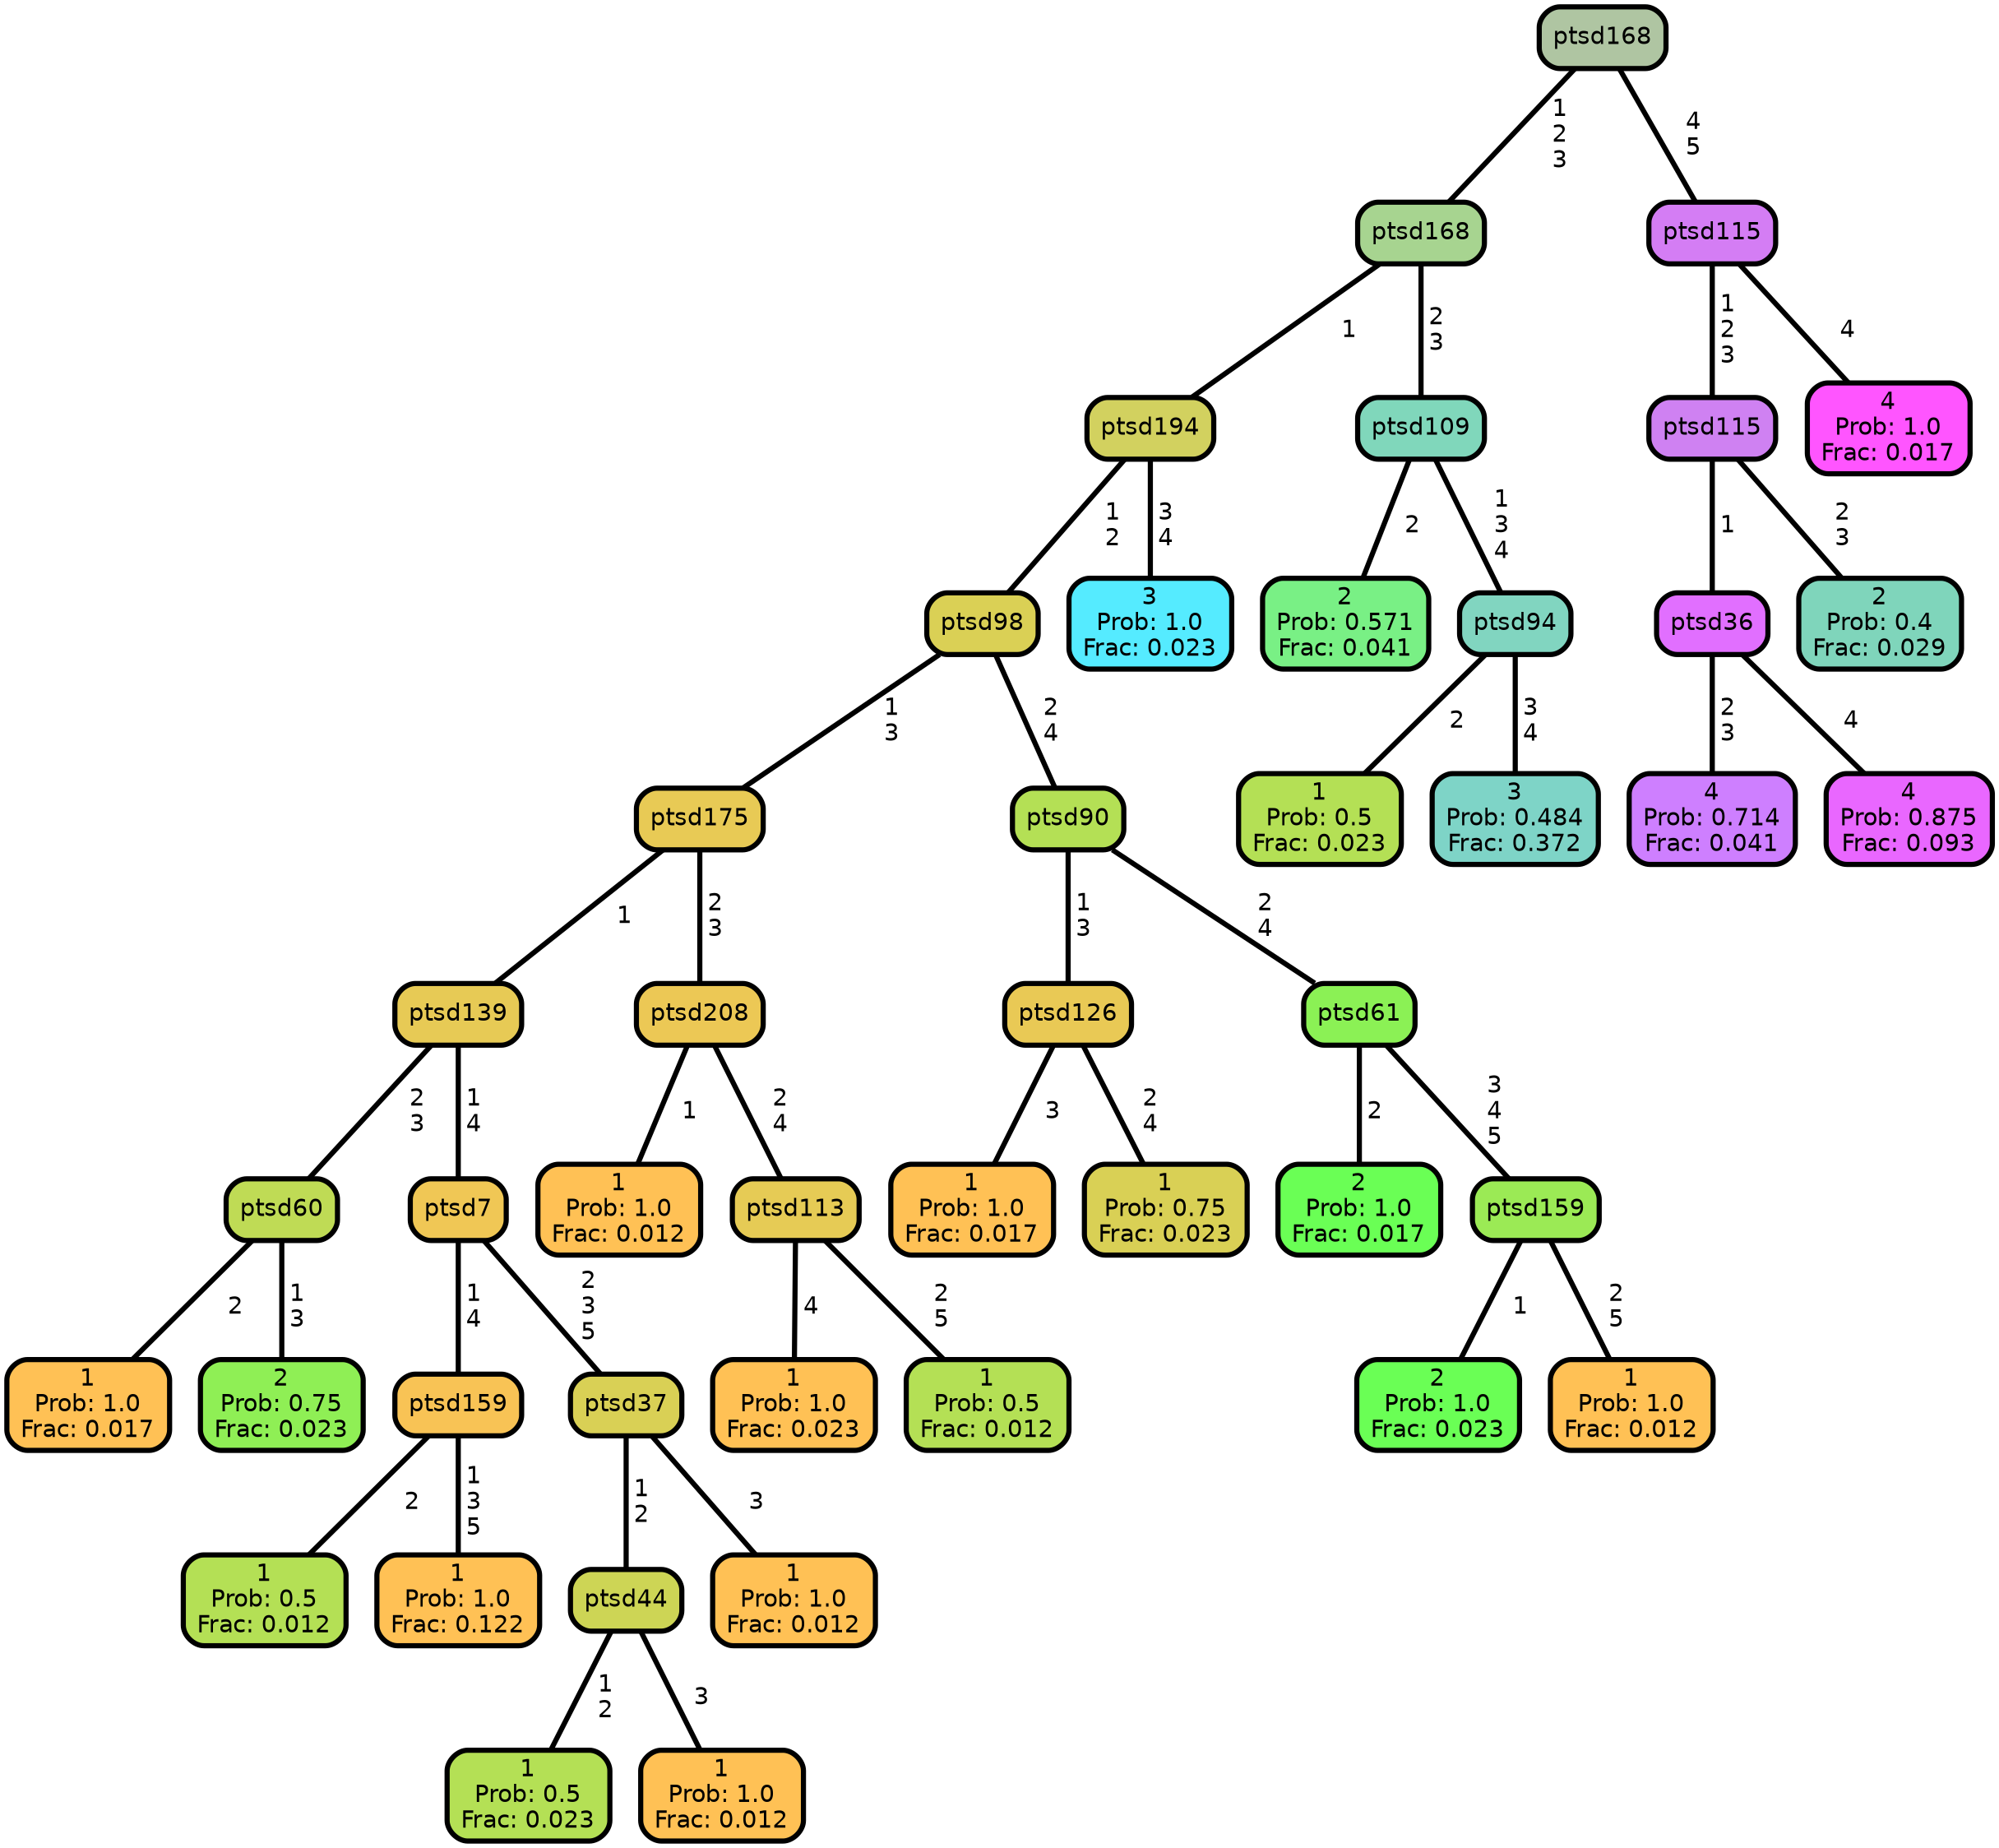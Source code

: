 graph Tree {
node [shape=box, style="filled, rounded",color="black",penwidth="3",fontcolor="black",                 fontname=helvetica] ;
graph [ranksep="0 equally", splines=straight,                 bgcolor=transparent, dpi=200] ;
edge [fontname=helvetica, color=black] ;
0 [label="1
Prob: 1.0
Frac: 0.017", fillcolor="#ffc155"] ;
1 [label="ptsd60", fillcolor="#bfdb55"] ;
2 [label="2
Prob: 0.75
Frac: 0.023", fillcolor="#8fef55"] ;
3 [label="ptsd139", fillcolor="#e7ca55"] ;
4 [label="1
Prob: 0.5
Frac: 0.012", fillcolor="#b4e055"] ;
5 [label="ptsd159", fillcolor="#f8c355"] ;
6 [label="1
Prob: 1.0
Frac: 0.122", fillcolor="#ffc155"] ;
7 [label="ptsd7", fillcolor="#f0c755"] ;
8 [label="1
Prob: 0.5
Frac: 0.023", fillcolor="#b4e055"] ;
9 [label="ptsd44", fillcolor="#cdd555"] ;
10 [label="1
Prob: 1.0
Frac: 0.012", fillcolor="#ffc155"] ;
11 [label="ptsd37", fillcolor="#d9d055"] ;
12 [label="1
Prob: 1.0
Frac: 0.012", fillcolor="#ffc155"] ;
13 [label="ptsd175", fillcolor="#e8ca55"] ;
14 [label="1
Prob: 1.0
Frac: 0.012", fillcolor="#ffc155"] ;
15 [label="ptsd208", fillcolor="#ecc855"] ;
16 [label="1
Prob: 1.0
Frac: 0.023", fillcolor="#ffc155"] ;
17 [label="ptsd113", fillcolor="#e6cb55"] ;
18 [label="1
Prob: 0.5
Frac: 0.012", fillcolor="#b4e055"] ;
19 [label="ptsd98", fillcolor="#dad055"] ;
20 [label="1
Prob: 1.0
Frac: 0.017", fillcolor="#ffc155"] ;
21 [label="ptsd126", fillcolor="#e9c955"] ;
22 [label="1
Prob: 0.75
Frac: 0.023", fillcolor="#d9d055"] ;
23 [label="ptsd90", fillcolor="#b4e055"] ;
24 [label="2
Prob: 1.0
Frac: 0.017", fillcolor="#6aff55"] ;
25 [label="ptsd61", fillcolor="#8bf155"] ;
26 [label="2
Prob: 1.0
Frac: 0.023", fillcolor="#6aff55"] ;
27 [label="ptsd159", fillcolor="#9bea55"] ;
28 [label="1
Prob: 1.0
Frac: 0.012", fillcolor="#ffc155"] ;
29 [label="ptsd194", fillcolor="#d2d15f"] ;
30 [label="3
Prob: 1.0
Frac: 0.023", fillcolor="#55ebff"] ;
31 [label="ptsd168", fillcolor="#a7d490"] ;
32 [label="2
Prob: 0.571
Frac: 0.041", fillcolor="#79f085"] ;
33 [label="ptsd109", fillcolor="#80d7bb"] ;
34 [label="1
Prob: 0.5
Frac: 0.023", fillcolor="#b4e055"] ;
35 [label="ptsd94", fillcolor="#81d5c0"] ;
36 [label="3
Prob: 0.484
Frac: 0.372", fillcolor="#7ed4c7"] ;
37 [label="ptsd168", fillcolor="#afc5a2"] ;
38 [label="4
Prob: 0.714
Frac: 0.041", fillcolor="#ce7fff"] ;
39 [label="ptsd36", fillcolor="#e16fff"] ;
40 [label="4
Prob: 0.875
Frac: 0.093", fillcolor="#e967ff"] ;
41 [label="ptsd115", fillcolor="#cf81f2"] ;
42 [label="2
Prob: 0.4
Frac: 0.029", fillcolor="#7fd5bb"] ;
43 [label="ptsd115", fillcolor="#d47df4"] ;
44 [label="4
Prob: 1.0
Frac: 0.017", fillcolor="#ff55ff"] ;
1 -- 0 [label=" 2",penwidth=3] ;
1 -- 2 [label=" 1\n 3",penwidth=3] ;
3 -- 1 [label=" 2\n 3",penwidth=3] ;
3 -- 7 [label=" 1\n 4",penwidth=3] ;
5 -- 4 [label=" 2",penwidth=3] ;
5 -- 6 [label=" 1\n 3\n 5",penwidth=3] ;
7 -- 5 [label=" 1\n 4",penwidth=3] ;
7 -- 11 [label=" 2\n 3\n 5",penwidth=3] ;
9 -- 8 [label=" 1\n 2",penwidth=3] ;
9 -- 10 [label=" 3",penwidth=3] ;
11 -- 9 [label=" 1\n 2",penwidth=3] ;
11 -- 12 [label=" 3",penwidth=3] ;
13 -- 3 [label=" 1",penwidth=3] ;
13 -- 15 [label=" 2\n 3",penwidth=3] ;
15 -- 14 [label=" 1",penwidth=3] ;
15 -- 17 [label=" 2\n 4",penwidth=3] ;
17 -- 16 [label=" 4",penwidth=3] ;
17 -- 18 [label=" 2\n 5",penwidth=3] ;
19 -- 13 [label=" 1\n 3",penwidth=3] ;
19 -- 23 [label=" 2\n 4",penwidth=3] ;
21 -- 20 [label=" 3",penwidth=3] ;
21 -- 22 [label=" 2\n 4",penwidth=3] ;
23 -- 21 [label=" 1\n 3",penwidth=3] ;
23 -- 25 [label=" 2\n 4",penwidth=3] ;
25 -- 24 [label=" 2",penwidth=3] ;
25 -- 27 [label=" 3\n 4\n 5",penwidth=3] ;
27 -- 26 [label=" 1",penwidth=3] ;
27 -- 28 [label=" 2\n 5",penwidth=3] ;
29 -- 19 [label=" 1\n 2",penwidth=3] ;
29 -- 30 [label=" 3\n 4",penwidth=3] ;
31 -- 29 [label=" 1",penwidth=3] ;
31 -- 33 [label=" 2\n 3",penwidth=3] ;
33 -- 32 [label=" 2",penwidth=3] ;
33 -- 35 [label=" 1\n 3\n 4",penwidth=3] ;
35 -- 34 [label=" 2",penwidth=3] ;
35 -- 36 [label=" 3\n 4",penwidth=3] ;
37 -- 31 [label=" 1\n 2\n 3",penwidth=3] ;
37 -- 43 [label=" 4\n 5",penwidth=3] ;
39 -- 38 [label=" 2\n 3",penwidth=3] ;
39 -- 40 [label=" 4",penwidth=3] ;
41 -- 39 [label=" 1",penwidth=3] ;
41 -- 42 [label=" 2\n 3",penwidth=3] ;
43 -- 41 [label=" 1\n 2\n 3",penwidth=3] ;
43 -- 44 [label=" 4",penwidth=3] ;
{rank = same;}}